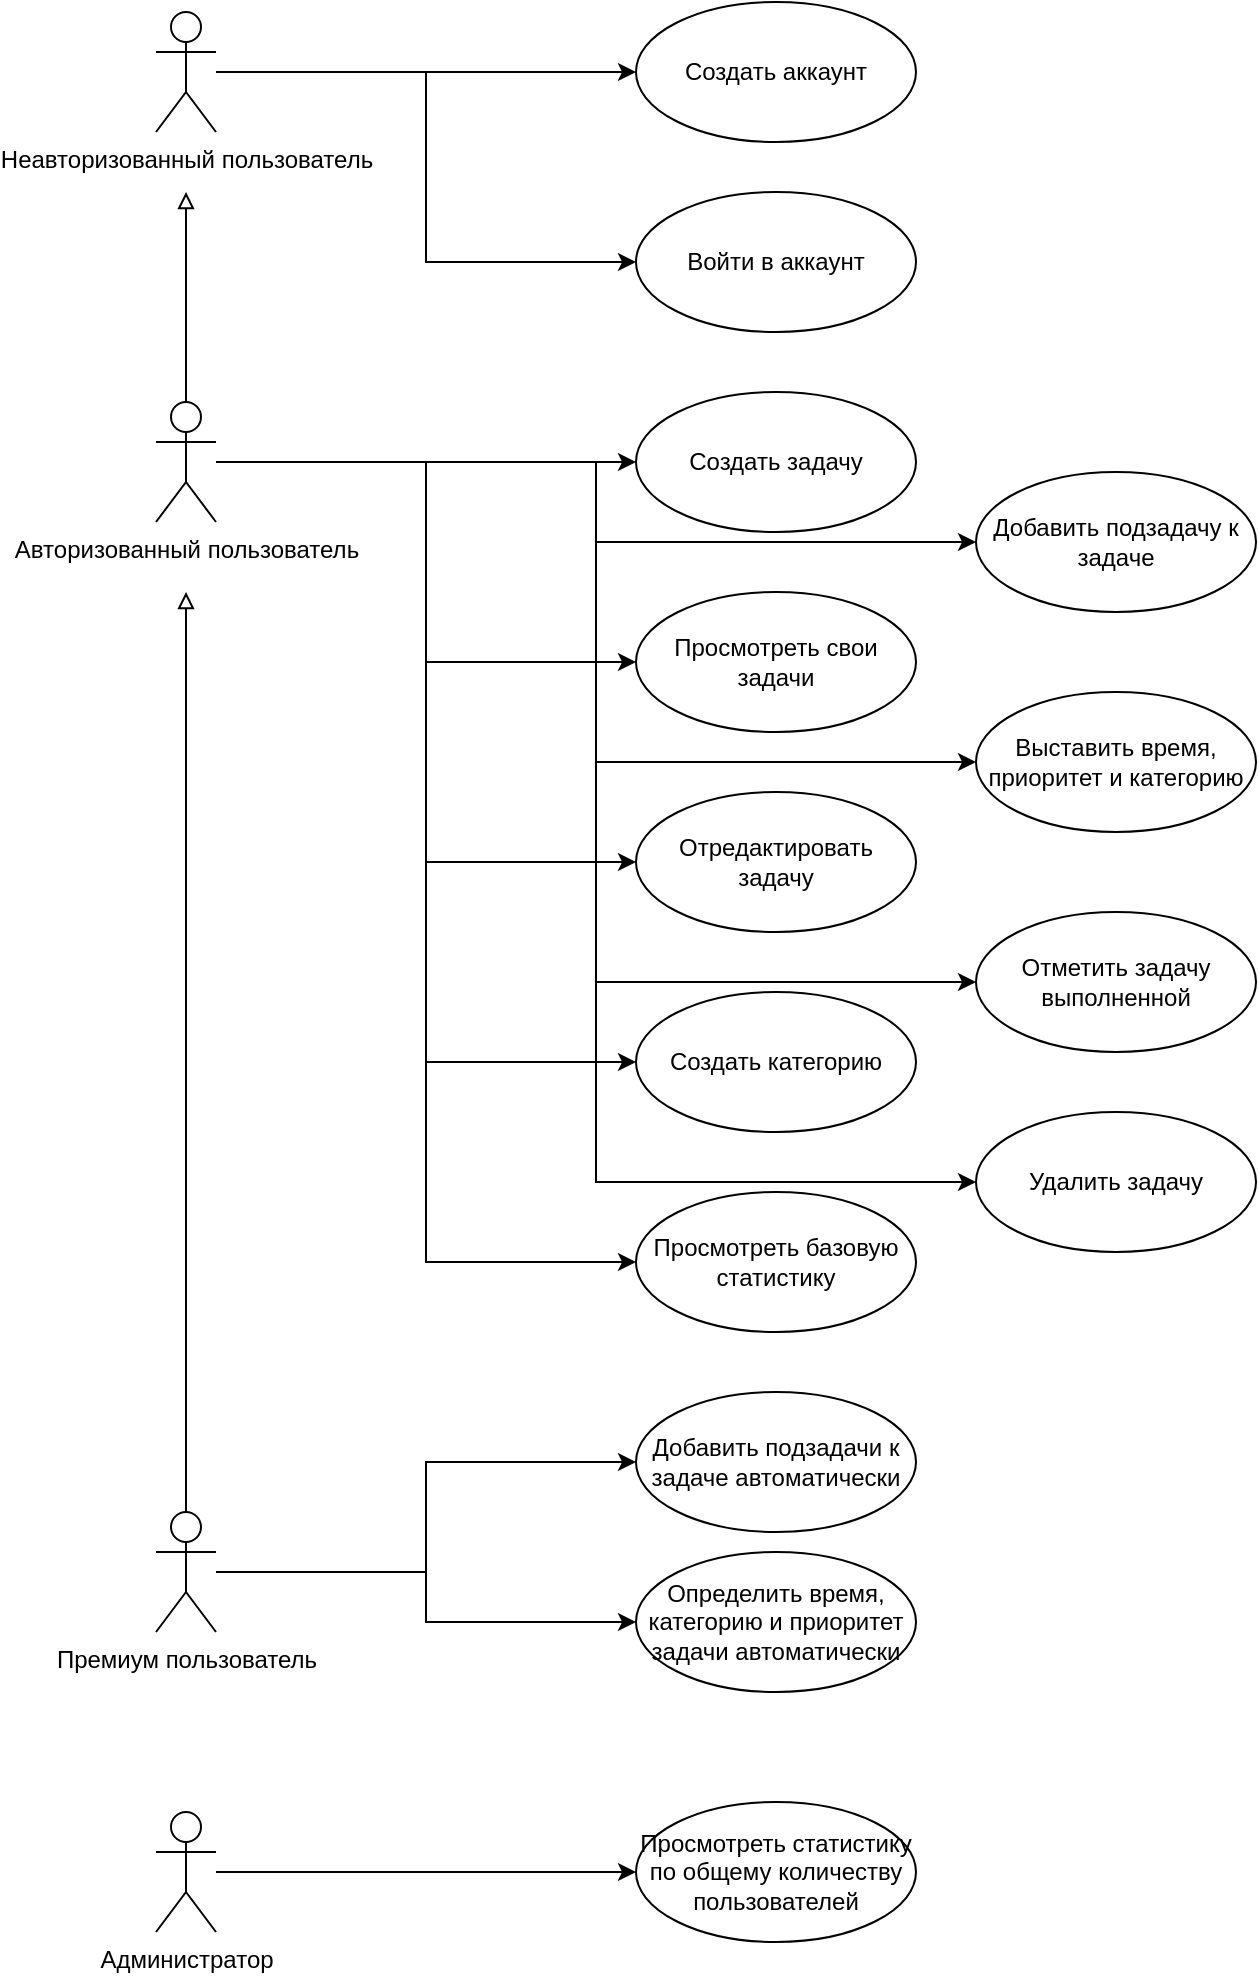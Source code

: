 <mxfile version="26.0.16">
  <diagram name="Page-1" id="bDNwzm0jOpxWQXCTF4n2">
    <mxGraphModel dx="1687" dy="986" grid="1" gridSize="10" guides="1" tooltips="1" connect="1" arrows="1" fold="1" page="1" pageScale="1" pageWidth="850" pageHeight="1100" math="0" shadow="0">
      <root>
        <mxCell id="0" />
        <mxCell id="1" parent="0" />
        <mxCell id="AcPXIDQ7umQzPN_Uyzq4-18" style="edgeStyle=orthogonalEdgeStyle;rounded=0;orthogonalLoop=1;jettySize=auto;html=1;entryX=0;entryY=0.5;entryDx=0;entryDy=0;" parent="1" source="AcPXIDQ7umQzPN_Uyzq4-1" target="AcPXIDQ7umQzPN_Uyzq4-12" edge="1">
          <mxGeometry relative="1" as="geometry" />
        </mxCell>
        <mxCell id="AcPXIDQ7umQzPN_Uyzq4-20" style="edgeStyle=orthogonalEdgeStyle;rounded=0;orthogonalLoop=1;jettySize=auto;html=1;entryX=0;entryY=0.5;entryDx=0;entryDy=0;" parent="1" source="AcPXIDQ7umQzPN_Uyzq4-1" target="AcPXIDQ7umQzPN_Uyzq4-13" edge="1">
          <mxGeometry relative="1" as="geometry" />
        </mxCell>
        <mxCell id="AcPXIDQ7umQzPN_Uyzq4-21" style="edgeStyle=orthogonalEdgeStyle;rounded=0;orthogonalLoop=1;jettySize=auto;html=1;entryX=0;entryY=0.5;entryDx=0;entryDy=0;" parent="1" source="AcPXIDQ7umQzPN_Uyzq4-1" target="AcPXIDQ7umQzPN_Uyzq4-17" edge="1">
          <mxGeometry relative="1" as="geometry" />
        </mxCell>
        <mxCell id="AcPXIDQ7umQzPN_Uyzq4-22" style="edgeStyle=orthogonalEdgeStyle;rounded=0;orthogonalLoop=1;jettySize=auto;html=1;entryX=0;entryY=0.5;entryDx=0;entryDy=0;" parent="1" source="AcPXIDQ7umQzPN_Uyzq4-1" target="AcPXIDQ7umQzPN_Uyzq4-16" edge="1">
          <mxGeometry relative="1" as="geometry" />
        </mxCell>
        <mxCell id="AcPXIDQ7umQzPN_Uyzq4-23" style="edgeStyle=orthogonalEdgeStyle;rounded=0;orthogonalLoop=1;jettySize=auto;html=1;endArrow=block;endFill=0;" parent="1" source="AcPXIDQ7umQzPN_Uyzq4-1" edge="1">
          <mxGeometry relative="1" as="geometry">
            <mxPoint x="105" y="130" as="targetPoint" />
          </mxGeometry>
        </mxCell>
        <mxCell id="AcPXIDQ7umQzPN_Uyzq4-24" style="edgeStyle=orthogonalEdgeStyle;rounded=0;orthogonalLoop=1;jettySize=auto;html=1;entryX=0;entryY=0.5;entryDx=0;entryDy=0;" parent="1" source="AcPXIDQ7umQzPN_Uyzq4-1" target="AcPXIDQ7umQzPN_Uyzq4-14" edge="1">
          <mxGeometry relative="1" as="geometry" />
        </mxCell>
        <mxCell id="AcPXIDQ7umQzPN_Uyzq4-25" style="edgeStyle=orthogonalEdgeStyle;rounded=0;orthogonalLoop=1;jettySize=auto;html=1;entryX=0;entryY=0.5;entryDx=0;entryDy=0;" parent="1" source="AcPXIDQ7umQzPN_Uyzq4-1" target="AcPXIDQ7umQzPN_Uyzq4-15" edge="1">
          <mxGeometry relative="1" as="geometry" />
        </mxCell>
        <mxCell id="mFsPde1aGhyQcgeOt5_n-3" style="edgeStyle=orthogonalEdgeStyle;rounded=0;orthogonalLoop=1;jettySize=auto;html=1;entryX=0;entryY=0.5;entryDx=0;entryDy=0;" edge="1" parent="1" source="AcPXIDQ7umQzPN_Uyzq4-1" target="mFsPde1aGhyQcgeOt5_n-1">
          <mxGeometry relative="1" as="geometry" />
        </mxCell>
        <mxCell id="mFsPde1aGhyQcgeOt5_n-4" style="edgeStyle=orthogonalEdgeStyle;rounded=0;orthogonalLoop=1;jettySize=auto;html=1;entryX=0;entryY=0.5;entryDx=0;entryDy=0;" edge="1" parent="1" source="AcPXIDQ7umQzPN_Uyzq4-1" target="mFsPde1aGhyQcgeOt5_n-2">
          <mxGeometry relative="1" as="geometry" />
        </mxCell>
        <mxCell id="mFsPde1aGhyQcgeOt5_n-7" style="edgeStyle=orthogonalEdgeStyle;rounded=0;orthogonalLoop=1;jettySize=auto;html=1;entryX=0;entryY=0.5;entryDx=0;entryDy=0;" edge="1" parent="1" source="AcPXIDQ7umQzPN_Uyzq4-1" target="mFsPde1aGhyQcgeOt5_n-6">
          <mxGeometry relative="1" as="geometry" />
        </mxCell>
        <mxCell id="AcPXIDQ7umQzPN_Uyzq4-1" value="Авторизованный пользователь" style="shape=umlActor;verticalLabelPosition=bottom;verticalAlign=top;html=1;" parent="1" vertex="1">
          <mxGeometry x="90" y="235" width="30" height="60" as="geometry" />
        </mxCell>
        <mxCell id="mFsPde1aGhyQcgeOt5_n-5" style="edgeStyle=orthogonalEdgeStyle;rounded=0;orthogonalLoop=1;jettySize=auto;html=1;endArrow=block;endFill=0;" edge="1" parent="1" source="AcPXIDQ7umQzPN_Uyzq4-2">
          <mxGeometry relative="1" as="geometry">
            <mxPoint x="105" y="330" as="targetPoint" />
          </mxGeometry>
        </mxCell>
        <mxCell id="mFsPde1aGhyQcgeOt5_n-10" style="edgeStyle=orthogonalEdgeStyle;rounded=0;orthogonalLoop=1;jettySize=auto;html=1;entryX=0;entryY=0.5;entryDx=0;entryDy=0;" edge="1" parent="1" source="AcPXIDQ7umQzPN_Uyzq4-2" target="mFsPde1aGhyQcgeOt5_n-8">
          <mxGeometry relative="1" as="geometry" />
        </mxCell>
        <mxCell id="mFsPde1aGhyQcgeOt5_n-11" style="edgeStyle=orthogonalEdgeStyle;rounded=0;orthogonalLoop=1;jettySize=auto;html=1;entryX=0;entryY=0.5;entryDx=0;entryDy=0;" edge="1" parent="1" source="AcPXIDQ7umQzPN_Uyzq4-2" target="mFsPde1aGhyQcgeOt5_n-9">
          <mxGeometry relative="1" as="geometry" />
        </mxCell>
        <mxCell id="AcPXIDQ7umQzPN_Uyzq4-2" value="Премиум пользователь" style="shape=umlActor;verticalLabelPosition=bottom;verticalAlign=top;html=1;" parent="1" vertex="1">
          <mxGeometry x="90" y="790" width="30" height="60" as="geometry" />
        </mxCell>
        <mxCell id="mFsPde1aGhyQcgeOt5_n-14" style="edgeStyle=orthogonalEdgeStyle;rounded=0;orthogonalLoop=1;jettySize=auto;html=1;entryX=0;entryY=0.5;entryDx=0;entryDy=0;" edge="1" parent="1" source="AcPXIDQ7umQzPN_Uyzq4-3" target="mFsPde1aGhyQcgeOt5_n-12">
          <mxGeometry relative="1" as="geometry" />
        </mxCell>
        <mxCell id="AcPXIDQ7umQzPN_Uyzq4-3" value="Администратор" style="shape=umlActor;verticalLabelPosition=bottom;verticalAlign=top;html=1;" parent="1" vertex="1">
          <mxGeometry x="90" y="940" width="30" height="60" as="geometry" />
        </mxCell>
        <mxCell id="AcPXIDQ7umQzPN_Uyzq4-5" value="Создать аккаунт" style="ellipse;whiteSpace=wrap;html=1;" parent="1" vertex="1">
          <mxGeometry x="330" y="35" width="140" height="70" as="geometry" />
        </mxCell>
        <mxCell id="AcPXIDQ7umQzPN_Uyzq4-10" style="edgeStyle=orthogonalEdgeStyle;rounded=0;orthogonalLoop=1;jettySize=auto;html=1;entryX=0;entryY=0.5;entryDx=0;entryDy=0;" parent="1" source="AcPXIDQ7umQzPN_Uyzq4-7" target="AcPXIDQ7umQzPN_Uyzq4-5" edge="1">
          <mxGeometry relative="1" as="geometry" />
        </mxCell>
        <mxCell id="AcPXIDQ7umQzPN_Uyzq4-11" style="edgeStyle=orthogonalEdgeStyle;rounded=0;orthogonalLoop=1;jettySize=auto;html=1;entryX=0;entryY=0.5;entryDx=0;entryDy=0;" parent="1" source="AcPXIDQ7umQzPN_Uyzq4-7" target="AcPXIDQ7umQzPN_Uyzq4-8" edge="1">
          <mxGeometry relative="1" as="geometry" />
        </mxCell>
        <mxCell id="AcPXIDQ7umQzPN_Uyzq4-7" value="Неавторизованный пользователь" style="shape=umlActor;verticalLabelPosition=bottom;verticalAlign=top;html=1;" parent="1" vertex="1">
          <mxGeometry x="90" y="40" width="30" height="60" as="geometry" />
        </mxCell>
        <mxCell id="AcPXIDQ7umQzPN_Uyzq4-8" value="Войти в аккаунт" style="ellipse;whiteSpace=wrap;html=1;" parent="1" vertex="1">
          <mxGeometry x="330" y="130" width="140" height="70" as="geometry" />
        </mxCell>
        <mxCell id="AcPXIDQ7umQzPN_Uyzq4-12" value="Создать задачу" style="ellipse;whiteSpace=wrap;html=1;" parent="1" vertex="1">
          <mxGeometry x="330" y="230" width="140" height="70" as="geometry" />
        </mxCell>
        <mxCell id="AcPXIDQ7umQzPN_Uyzq4-13" value="Просмотреть свои задачи" style="ellipse;whiteSpace=wrap;html=1;" parent="1" vertex="1">
          <mxGeometry x="330" y="330" width="140" height="70" as="geometry" />
        </mxCell>
        <mxCell id="AcPXIDQ7umQzPN_Uyzq4-14" value="Добавить подзадачу к задаче" style="ellipse;whiteSpace=wrap;html=1;" parent="1" vertex="1">
          <mxGeometry x="500" y="270" width="140" height="70" as="geometry" />
        </mxCell>
        <mxCell id="AcPXIDQ7umQzPN_Uyzq4-15" value="Выставить время, приоритет и категорию" style="ellipse;whiteSpace=wrap;html=1;" parent="1" vertex="1">
          <mxGeometry x="500" y="380" width="140" height="70" as="geometry" />
        </mxCell>
        <mxCell id="AcPXIDQ7umQzPN_Uyzq4-16" value="Создать категорию" style="ellipse;whiteSpace=wrap;html=1;" parent="1" vertex="1">
          <mxGeometry x="330" y="530" width="140" height="70" as="geometry" />
        </mxCell>
        <mxCell id="AcPXIDQ7umQzPN_Uyzq4-17" value="Отредактировать задачу" style="ellipse;whiteSpace=wrap;html=1;" parent="1" vertex="1">
          <mxGeometry x="330" y="430" width="140" height="70" as="geometry" />
        </mxCell>
        <mxCell id="mFsPde1aGhyQcgeOt5_n-1" value="Отметить задачу выполненной" style="ellipse;whiteSpace=wrap;html=1;" vertex="1" parent="1">
          <mxGeometry x="500" y="490" width="140" height="70" as="geometry" />
        </mxCell>
        <mxCell id="mFsPde1aGhyQcgeOt5_n-2" value="Удалить задачу" style="ellipse;whiteSpace=wrap;html=1;" vertex="1" parent="1">
          <mxGeometry x="500" y="590" width="140" height="70" as="geometry" />
        </mxCell>
        <mxCell id="mFsPde1aGhyQcgeOt5_n-6" value="Просмотреть базовую статистику" style="ellipse;whiteSpace=wrap;html=1;" vertex="1" parent="1">
          <mxGeometry x="330" y="630" width="140" height="70" as="geometry" />
        </mxCell>
        <mxCell id="mFsPde1aGhyQcgeOt5_n-8" value="Добавить подзадачи к задаче автоматически" style="ellipse;whiteSpace=wrap;html=1;" vertex="1" parent="1">
          <mxGeometry x="330" y="730" width="140" height="70" as="geometry" />
        </mxCell>
        <mxCell id="mFsPde1aGhyQcgeOt5_n-9" value="Определить время, категорию и приоритет задачи автоматически" style="ellipse;whiteSpace=wrap;html=1;" vertex="1" parent="1">
          <mxGeometry x="330" y="810" width="140" height="70" as="geometry" />
        </mxCell>
        <mxCell id="mFsPde1aGhyQcgeOt5_n-12" value="Просмотреть статистику по общему количеству пользователей" style="ellipse;whiteSpace=wrap;html=1;" vertex="1" parent="1">
          <mxGeometry x="330" y="935" width="140" height="70" as="geometry" />
        </mxCell>
      </root>
    </mxGraphModel>
  </diagram>
</mxfile>
